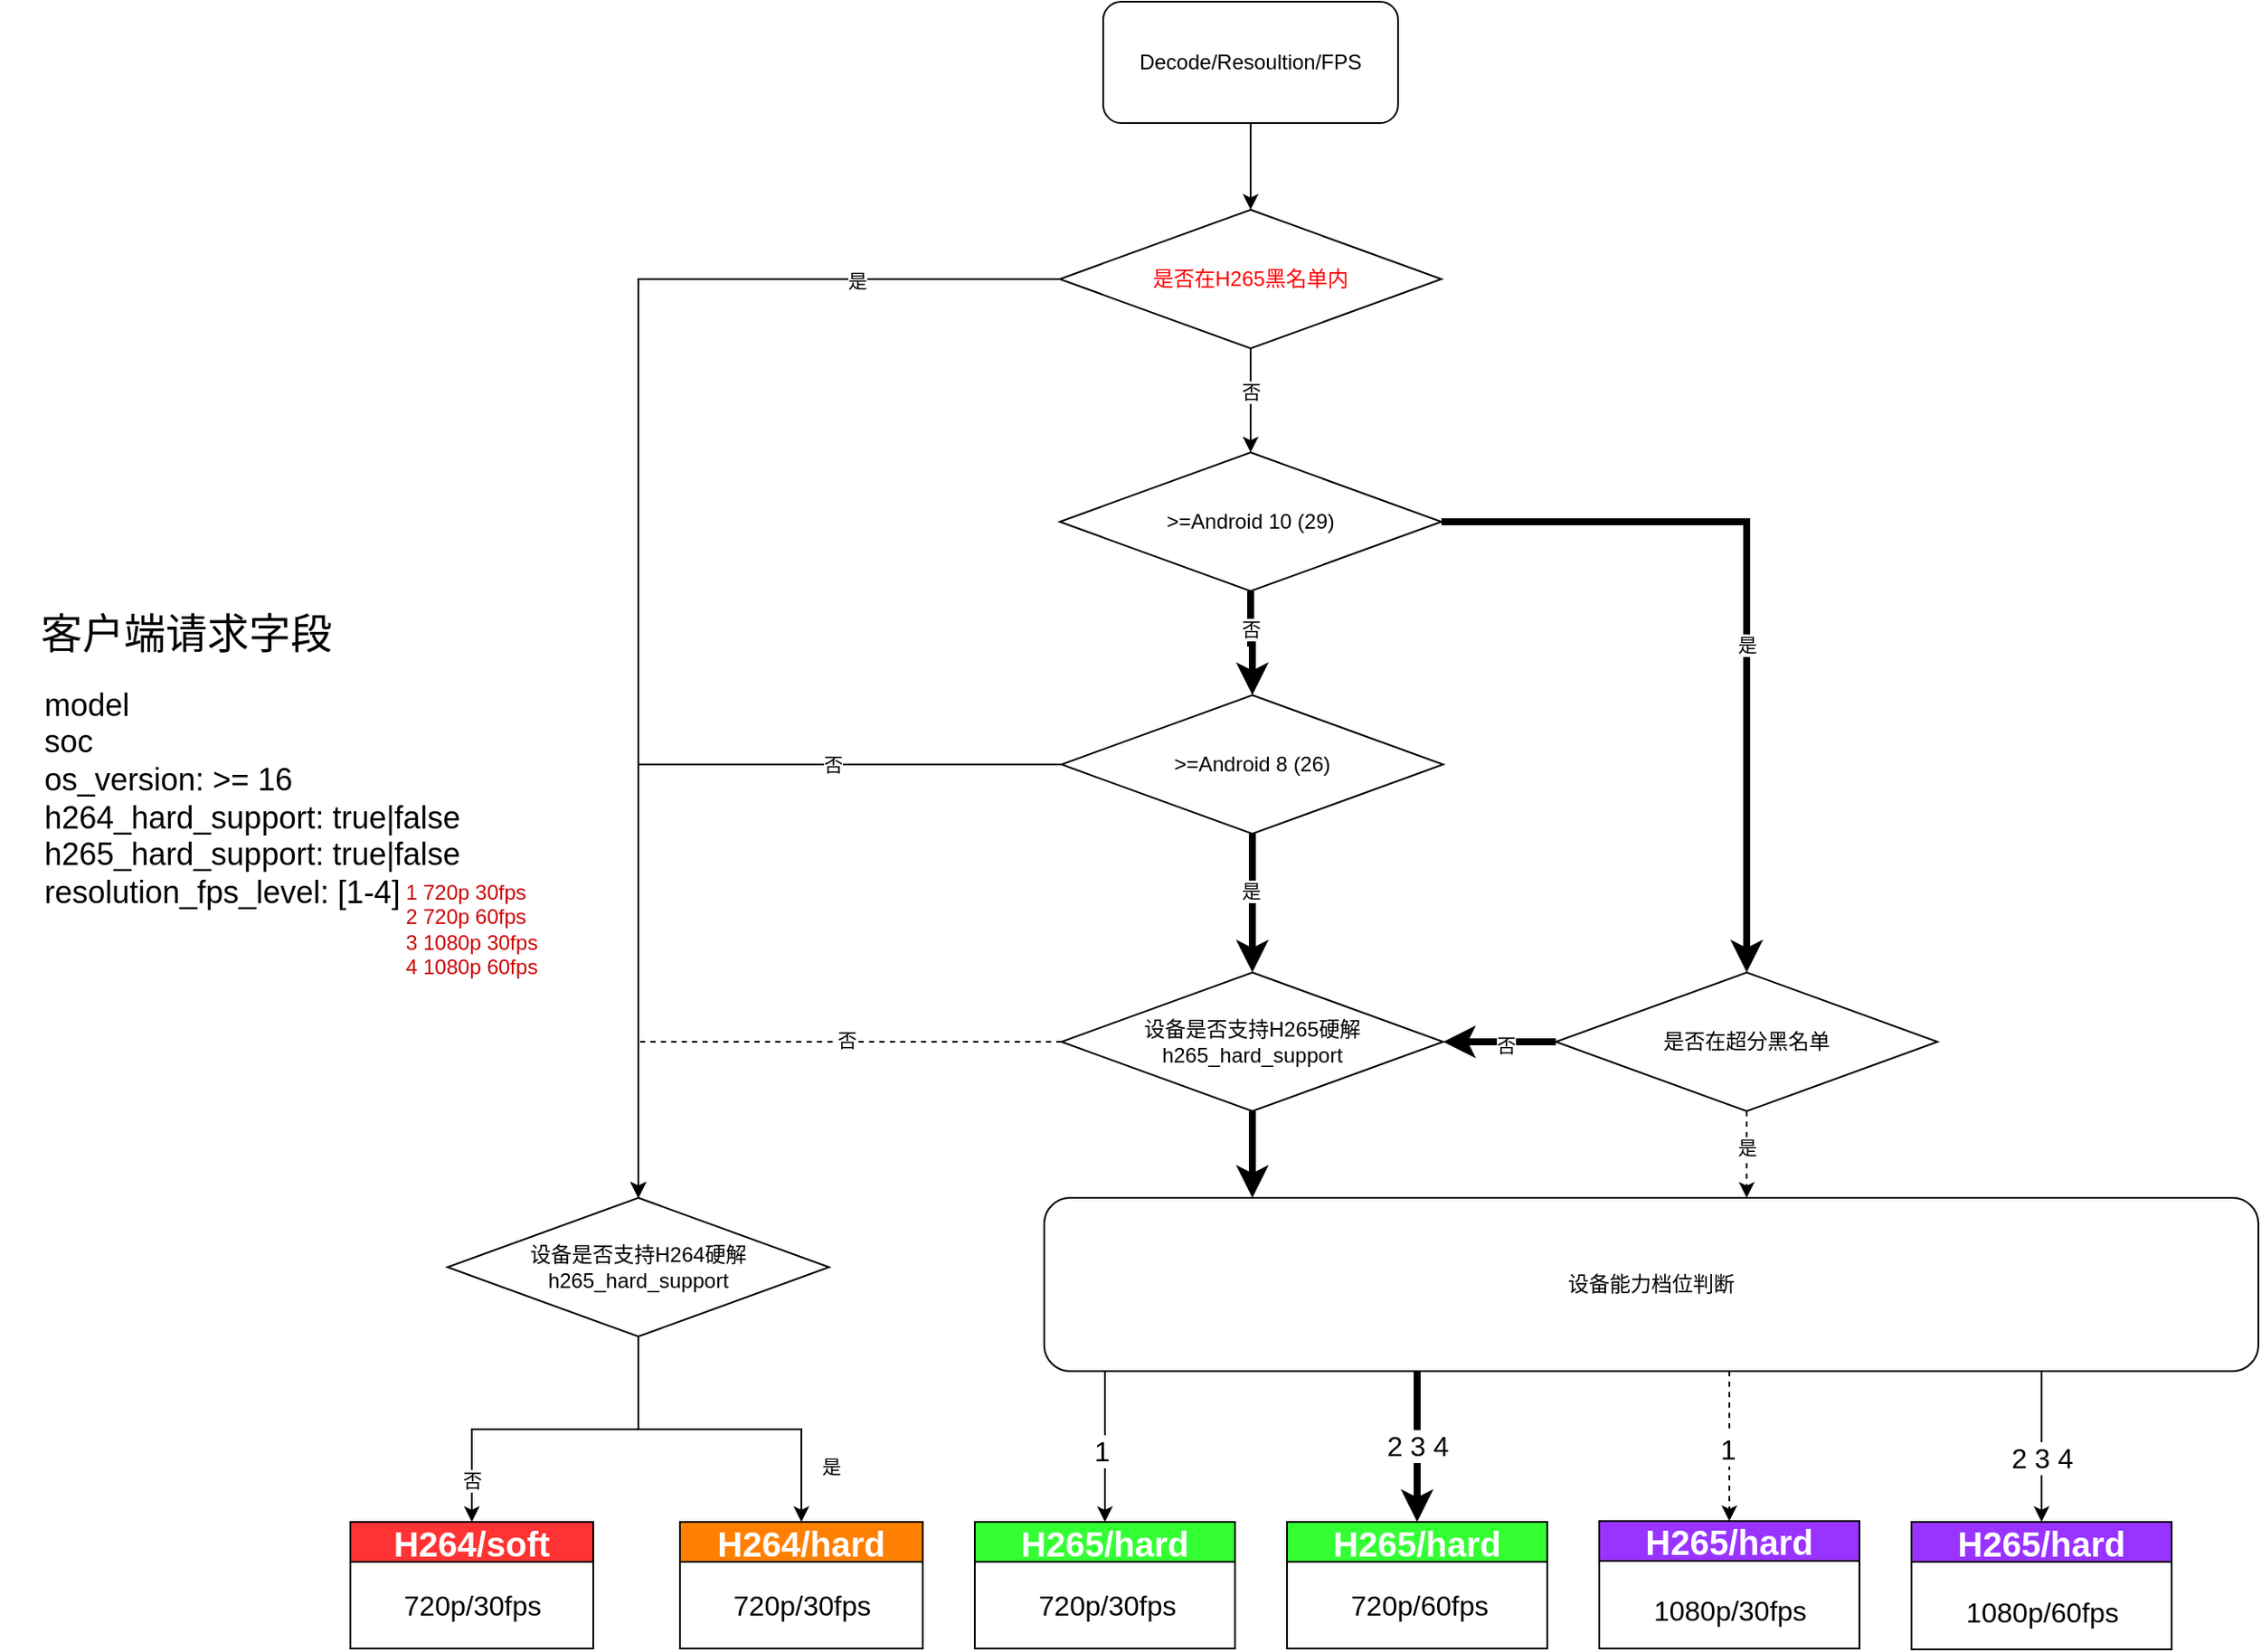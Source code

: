 <mxfile version="24.6.4" type="github">
  <diagram name="第 1 页" id="DrkI4kzzCFAA716JqiaZ">
    <mxGraphModel dx="2069" dy="785" grid="1" gridSize="10" guides="1" tooltips="1" connect="1" arrows="1" fold="1" page="1" pageScale="1" pageWidth="827" pageHeight="1169" math="0" shadow="0">
      <root>
        <mxCell id="0" />
        <mxCell id="1" parent="0" />
        <mxCell id="mLrD8nH62ms3HWDR8Rag-6" style="edgeStyle=orthogonalEdgeStyle;rounded=0;orthogonalLoop=1;jettySize=auto;html=1;entryX=0.5;entryY=0;entryDx=0;entryDy=0;" edge="1" parent="1" source="I8awTcjQjrmb_wT57g81-1" target="mLrD8nH62ms3HWDR8Rag-5">
          <mxGeometry relative="1" as="geometry" />
        </mxCell>
        <mxCell id="I8awTcjQjrmb_wT57g81-1" value="Decode/Resoultion/FPS" style="rounded=1;whiteSpace=wrap;html=1;" parent="1" vertex="1">
          <mxGeometry x="244" y="10" width="170" height="70" as="geometry" />
        </mxCell>
        <mxCell id="I8awTcjQjrmb_wT57g81-21" value="" style="edgeStyle=orthogonalEdgeStyle;rounded=0;orthogonalLoop=1;jettySize=auto;html=1;strokeWidth=4;" parent="1" source="I8awTcjQjrmb_wT57g81-11" target="I8awTcjQjrmb_wT57g81-20" edge="1">
          <mxGeometry relative="1" as="geometry" />
        </mxCell>
        <mxCell id="I8awTcjQjrmb_wT57g81-22" value="否" style="edgeLabel;html=1;align=center;verticalAlign=middle;resizable=0;points=[];" parent="I8awTcjQjrmb_wT57g81-21" vertex="1" connectable="0">
          <mxGeometry x="-0.275" relative="1" as="geometry">
            <mxPoint as="offset" />
          </mxGeometry>
        </mxCell>
        <mxCell id="I8awTcjQjrmb_wT57g81-39" value="" style="edgeStyle=orthogonalEdgeStyle;rounded=0;orthogonalLoop=1;jettySize=auto;html=1;strokeWidth=4;" parent="1" source="I8awTcjQjrmb_wT57g81-11" target="I8awTcjQjrmb_wT57g81-38" edge="1">
          <mxGeometry relative="1" as="geometry" />
        </mxCell>
        <mxCell id="I8awTcjQjrmb_wT57g81-105" value="是" style="edgeLabel;html=1;align=center;verticalAlign=middle;resizable=0;points=[];" parent="I8awTcjQjrmb_wT57g81-39" vertex="1" connectable="0">
          <mxGeometry x="0.132" relative="1" as="geometry">
            <mxPoint as="offset" />
          </mxGeometry>
        </mxCell>
        <mxCell id="I8awTcjQjrmb_wT57g81-11" value="&amp;gt;=Android 10 (29)" style="rhombus;whiteSpace=wrap;html=1;" parent="1" vertex="1">
          <mxGeometry x="219" y="270" width="220" height="80" as="geometry" />
        </mxCell>
        <mxCell id="I8awTcjQjrmb_wT57g81-26" value="" style="edgeStyle=orthogonalEdgeStyle;rounded=0;orthogonalLoop=1;jettySize=auto;html=1;" parent="1" source="I8awTcjQjrmb_wT57g81-20" target="I8awTcjQjrmb_wT57g81-25" edge="1">
          <mxGeometry relative="1" as="geometry" />
        </mxCell>
        <mxCell id="I8awTcjQjrmb_wT57g81-52" value="否" style="edgeLabel;html=1;align=center;verticalAlign=middle;resizable=0;points=[];" parent="I8awTcjQjrmb_wT57g81-26" vertex="1" connectable="0">
          <mxGeometry x="-0.225" relative="1" as="geometry">
            <mxPoint x="59" as="offset" />
          </mxGeometry>
        </mxCell>
        <mxCell id="mLrD8nH62ms3HWDR8Rag-8" style="edgeStyle=orthogonalEdgeStyle;rounded=0;orthogonalLoop=1;jettySize=auto;html=1;strokeWidth=4;" edge="1" parent="1" source="I8awTcjQjrmb_wT57g81-20" target="I8awTcjQjrmb_wT57g81-45">
          <mxGeometry relative="1" as="geometry" />
        </mxCell>
        <mxCell id="mLrD8nH62ms3HWDR8Rag-9" value="是" style="edgeLabel;html=1;align=center;verticalAlign=middle;resizable=0;points=[];" vertex="1" connectable="0" parent="mLrD8nH62ms3HWDR8Rag-8">
          <mxGeometry x="-0.188" y="2" relative="1" as="geometry">
            <mxPoint x="-3" as="offset" />
          </mxGeometry>
        </mxCell>
        <mxCell id="I8awTcjQjrmb_wT57g81-20" value="&amp;gt;=Android 8 (26)" style="rhombus;whiteSpace=wrap;html=1;" parent="1" vertex="1">
          <mxGeometry x="220" y="410" width="220" height="80" as="geometry" />
        </mxCell>
        <mxCell id="I8awTcjQjrmb_wT57g81-86" style="edgeStyle=orthogonalEdgeStyle;rounded=0;orthogonalLoop=1;jettySize=auto;html=1;" parent="1" source="I8awTcjQjrmb_wT57g81-25" target="I8awTcjQjrmb_wT57g81-83" edge="1">
          <mxGeometry relative="1" as="geometry" />
        </mxCell>
        <mxCell id="I8awTcjQjrmb_wT57g81-107" value="否" style="edgeLabel;html=1;align=center;verticalAlign=middle;resizable=0;points=[];" parent="I8awTcjQjrmb_wT57g81-86" vertex="1" connectable="0">
          <mxGeometry x="0.579" y="1" relative="1" as="geometry">
            <mxPoint x="-1" y="18" as="offset" />
          </mxGeometry>
        </mxCell>
        <mxCell id="mLrD8nH62ms3HWDR8Rag-24" style="edgeStyle=orthogonalEdgeStyle;rounded=0;orthogonalLoop=1;jettySize=auto;html=1;" edge="1" parent="1" source="I8awTcjQjrmb_wT57g81-25" target="I8awTcjQjrmb_wT57g81-109">
          <mxGeometry relative="1" as="geometry" />
        </mxCell>
        <mxCell id="mLrD8nH62ms3HWDR8Rag-25" value="是" style="edgeLabel;html=1;align=center;verticalAlign=middle;resizable=0;points=[];" vertex="1" connectable="0" parent="mLrD8nH62ms3HWDR8Rag-24">
          <mxGeometry x="-0.087" y="1" relative="1" as="geometry">
            <mxPoint x="72" y="22" as="offset" />
          </mxGeometry>
        </mxCell>
        <mxCell id="I8awTcjQjrmb_wT57g81-25" value="设备是否支持H264硬解&lt;br&gt;h265_hard_support" style="rhombus;whiteSpace=wrap;html=1;" parent="1" vertex="1">
          <mxGeometry x="-134" y="700" width="220" height="80" as="geometry" />
        </mxCell>
        <mxCell id="I8awTcjQjrmb_wT57g81-101" style="edgeStyle=orthogonalEdgeStyle;rounded=0;orthogonalLoop=1;jettySize=auto;html=1;strokeWidth=4;" parent="1" source="I8awTcjQjrmb_wT57g81-38" target="I8awTcjQjrmb_wT57g81-45" edge="1">
          <mxGeometry relative="1" as="geometry" />
        </mxCell>
        <mxCell id="I8awTcjQjrmb_wT57g81-102" value="否" style="edgeLabel;html=1;align=center;verticalAlign=middle;resizable=0;points=[];" parent="I8awTcjQjrmb_wT57g81-101" vertex="1" connectable="0">
          <mxGeometry x="-0.108" y="2" relative="1" as="geometry">
            <mxPoint as="offset" />
          </mxGeometry>
        </mxCell>
        <mxCell id="mLrD8nH62ms3HWDR8Rag-50" style="edgeStyle=orthogonalEdgeStyle;rounded=0;orthogonalLoop=1;jettySize=auto;html=1;dashed=1;" edge="1" parent="1" source="I8awTcjQjrmb_wT57g81-38" target="mLrD8nH62ms3HWDR8Rag-48">
          <mxGeometry relative="1" as="geometry">
            <Array as="points">
              <mxPoint x="615" y="690" />
              <mxPoint x="615" y="690" />
            </Array>
          </mxGeometry>
        </mxCell>
        <mxCell id="mLrD8nH62ms3HWDR8Rag-57" value="是" style="edgeLabel;html=1;align=center;verticalAlign=middle;resizable=0;points=[];" vertex="1" connectable="0" parent="mLrD8nH62ms3HWDR8Rag-50">
          <mxGeometry x="-0.18" relative="1" as="geometry">
            <mxPoint as="offset" />
          </mxGeometry>
        </mxCell>
        <mxCell id="I8awTcjQjrmb_wT57g81-38" value="&lt;div&gt;&lt;span style=&quot;background-color: initial;&quot;&gt;是否在超分黑名单&lt;/span&gt;&lt;br&gt;&lt;/div&gt;" style="rhombus;whiteSpace=wrap;html=1;" parent="1" vertex="1">
          <mxGeometry x="505" y="570" width="220" height="80" as="geometry" />
        </mxCell>
        <mxCell id="I8awTcjQjrmb_wT57g81-53" style="edgeStyle=orthogonalEdgeStyle;rounded=0;orthogonalLoop=1;jettySize=auto;html=1;entryX=0.5;entryY=0;entryDx=0;entryDy=0;dashed=1;" parent="1" source="I8awTcjQjrmb_wT57g81-45" target="I8awTcjQjrmb_wT57g81-25" edge="1">
          <mxGeometry relative="1" as="geometry" />
        </mxCell>
        <mxCell id="I8awTcjQjrmb_wT57g81-54" value="否" style="edgeLabel;html=1;align=center;verticalAlign=middle;resizable=0;points=[];" parent="I8awTcjQjrmb_wT57g81-53" vertex="1" connectable="0">
          <mxGeometry x="-0.496" y="-1" relative="1" as="geometry">
            <mxPoint x="-40" as="offset" />
          </mxGeometry>
        </mxCell>
        <mxCell id="mLrD8nH62ms3HWDR8Rag-49" style="edgeStyle=orthogonalEdgeStyle;rounded=0;orthogonalLoop=1;jettySize=auto;html=1;strokeWidth=4;" edge="1" parent="1" source="I8awTcjQjrmb_wT57g81-45" target="mLrD8nH62ms3HWDR8Rag-48">
          <mxGeometry relative="1" as="geometry">
            <Array as="points">
              <mxPoint x="330" y="690" />
              <mxPoint x="330" y="690" />
            </Array>
          </mxGeometry>
        </mxCell>
        <mxCell id="I8awTcjQjrmb_wT57g81-45" value="设备是否支持H265硬解&lt;br&gt;h265_hard_support" style="rhombus;whiteSpace=wrap;html=1;" parent="1" vertex="1">
          <mxGeometry x="220" y="570" width="220" height="80" as="geometry" />
        </mxCell>
        <mxCell id="I8awTcjQjrmb_wT57g81-83" value="&lt;font style=&quot;font-size: 20px;&quot;&gt;H264/soft&lt;/font&gt;" style="swimlane;whiteSpace=wrap;html=1;fillColor=#FF3333;startSize=23;fontSize=20;fontColor=#FFFFFF;" parent="1" vertex="1">
          <mxGeometry x="-190" y="887" width="140" height="73" as="geometry" />
        </mxCell>
        <mxCell id="I8awTcjQjrmb_wT57g81-84" value="&lt;font style=&quot;font-size: 16px;&quot;&gt;720p/30fps&lt;br&gt;&lt;/font&gt;" style="text;html=1;align=center;verticalAlign=middle;resizable=0;points=[];autosize=1;strokeColor=none;fillColor=none;" parent="I8awTcjQjrmb_wT57g81-83" vertex="1">
          <mxGeometry x="20" y="33" width="100" height="30" as="geometry" />
        </mxCell>
        <mxCell id="I8awTcjQjrmb_wT57g81-92" value="&lt;font style=&quot;font-size: 20px;&quot;&gt;H265/hard&lt;/font&gt;" style="swimlane;whiteSpace=wrap;html=1;fillColor=#33FF33;startSize=23;fontSize=20;fontColor=#FFFFFF;" parent="1" vertex="1">
          <mxGeometry x="170" y="887" width="150" height="73" as="geometry" />
        </mxCell>
        <mxCell id="mLrD8nH62ms3HWDR8Rag-26" value="&lt;span style=&quot;font-size: 16px;&quot;&gt;720p/30fps&lt;/span&gt;" style="text;html=1;align=center;verticalAlign=middle;resizable=0;points=[];autosize=1;strokeColor=none;fillColor=none;" vertex="1" parent="I8awTcjQjrmb_wT57g81-92">
          <mxGeometry x="26" y="33" width="100" height="30" as="geometry" />
        </mxCell>
        <mxCell id="I8awTcjQjrmb_wT57g81-109" value="&lt;font style=&quot;font-size: 20px;&quot;&gt;H264/hard&lt;/font&gt;" style="swimlane;whiteSpace=wrap;html=1;fillColor=#FF8000;startSize=23;fontSize=20;fontColor=#FFFFFF;" parent="1" vertex="1">
          <mxGeometry y="887" width="140" height="73" as="geometry" />
        </mxCell>
        <mxCell id="I8awTcjQjrmb_wT57g81-110" value="&lt;span style=&quot;font-size: 16px;&quot;&gt;720p/30fps&lt;/span&gt;" style="text;html=1;align=center;verticalAlign=middle;resizable=0;points=[];autosize=1;strokeColor=none;fillColor=none;" parent="I8awTcjQjrmb_wT57g81-109" vertex="1">
          <mxGeometry x="20" y="33" width="100" height="30" as="geometry" />
        </mxCell>
        <mxCell id="mLrD8nH62ms3HWDR8Rag-3" value="" style="group" vertex="1" connectable="0" parent="1">
          <mxGeometry x="-392" y="355" width="342" height="242" as="geometry" />
        </mxCell>
        <mxCell id="mLrD8nH62ms3HWDR8Rag-1" value="" style="group" vertex="1" connectable="0" parent="mLrD8nH62ms3HWDR8Rag-3">
          <mxGeometry y="25" width="342" height="217" as="geometry" />
        </mxCell>
        <mxCell id="I8awTcjQjrmb_wT57g81-71" value="&lt;div style=&quot;text-align: left; font-size: 18px;&quot;&gt;&lt;font style=&quot;font-size: 18px;&quot;&gt;&lt;span style=&quot;background-color: initial;&quot;&gt;model&lt;/span&gt;&lt;br&gt;&lt;/font&gt;&lt;/div&gt;&lt;div style=&quot;text-align: left; font-size: 18px;&quot;&gt;&lt;font style=&quot;font-size: 18px;&quot;&gt;soc&lt;/font&gt;&lt;/div&gt;&lt;div style=&quot;text-align: left; font-size: 18px;&quot;&gt;&lt;font style=&quot;font-size: 18px;&quot;&gt;&lt;font style=&quot;font-size: 18px;&quot;&gt;os_version: &amp;gt;= 16&lt;br&gt;h264_hard_support: true|false&lt;br&gt;h265_hard_support: true|false&lt;br&gt;resolution_fps_level: [1-4]&lt;/font&gt;&lt;br&gt;&lt;/font&gt;&lt;/div&gt;" style="text;html=1;align=center;verticalAlign=middle;resizable=0;points=[];autosize=1;strokeColor=none;fillColor=none;" parent="mLrD8nH62ms3HWDR8Rag-1" vertex="1">
          <mxGeometry x="15" y="20" width="260" height="140" as="geometry" />
        </mxCell>
        <mxCell id="I8awTcjQjrmb_wT57g81-81" value="&lt;font color=&quot;#cc0000&quot; style=&quot;font-size: 12px;&quot;&gt;1 720p 30fps&lt;br style=&quot;&quot;&gt;2 720p 60fps&lt;br style=&quot;&quot;&gt;3 1080p 30fps&lt;br style=&quot;&quot;&gt;4 1080p 60fps&lt;/font&gt;" style="text;html=1;align=left;verticalAlign=middle;resizable=0;points=[];autosize=1;strokeColor=none;fillColor=none;" parent="mLrD8nH62ms3HWDR8Rag-1" vertex="1">
          <mxGeometry x="232" y="130" width="100" height="70" as="geometry" />
        </mxCell>
        <mxCell id="mLrD8nH62ms3HWDR8Rag-2" value="&lt;font style=&quot;font-size: 24px;&quot;&gt;客户端请求字段&lt;/font&gt;" style="text;html=1;align=center;verticalAlign=middle;resizable=0;points=[];autosize=1;strokeColor=none;fillColor=none;" vertex="1" parent="mLrD8nH62ms3HWDR8Rag-3">
          <mxGeometry x="12" width="190" height="40" as="geometry" />
        </mxCell>
        <mxCell id="mLrD8nH62ms3HWDR8Rag-7" style="edgeStyle=orthogonalEdgeStyle;rounded=0;orthogonalLoop=1;jettySize=auto;html=1;entryX=0.5;entryY=0;entryDx=0;entryDy=0;" edge="1" parent="1" source="mLrD8nH62ms3HWDR8Rag-5" target="I8awTcjQjrmb_wT57g81-11">
          <mxGeometry relative="1" as="geometry" />
        </mxCell>
        <mxCell id="mLrD8nH62ms3HWDR8Rag-10" value="否" style="edgeLabel;html=1;align=center;verticalAlign=middle;resizable=0;points=[];" vertex="1" connectable="0" parent="mLrD8nH62ms3HWDR8Rag-7">
          <mxGeometry x="-0.183" y="2" relative="1" as="geometry">
            <mxPoint x="-2" as="offset" />
          </mxGeometry>
        </mxCell>
        <mxCell id="mLrD8nH62ms3HWDR8Rag-11" style="edgeStyle=orthogonalEdgeStyle;rounded=0;orthogonalLoop=1;jettySize=auto;html=1;entryX=0.5;entryY=0;entryDx=0;entryDy=0;" edge="1" parent="1" source="mLrD8nH62ms3HWDR8Rag-5" target="I8awTcjQjrmb_wT57g81-25">
          <mxGeometry relative="1" as="geometry" />
        </mxCell>
        <mxCell id="mLrD8nH62ms3HWDR8Rag-12" value="是" style="edgeLabel;html=1;align=center;verticalAlign=middle;resizable=0;points=[];" vertex="1" connectable="0" parent="mLrD8nH62ms3HWDR8Rag-11">
          <mxGeometry x="-0.696" y="4" relative="1" as="geometry">
            <mxPoint y="-3" as="offset" />
          </mxGeometry>
        </mxCell>
        <mxCell id="mLrD8nH62ms3HWDR8Rag-5" value="&lt;font color=&quot;#ff0000&quot;&gt;是否在H265黑名单内&lt;/font&gt;" style="rhombus;whiteSpace=wrap;html=1;" vertex="1" parent="1">
          <mxGeometry x="219" y="130" width="220" height="80" as="geometry" />
        </mxCell>
        <mxCell id="mLrD8nH62ms3HWDR8Rag-32" value="&lt;font style=&quot;font-size: 20px;&quot;&gt;H265/hard&lt;/font&gt;" style="swimlane;whiteSpace=wrap;html=1;fillColor=#33FF33;startSize=23;fontSize=20;fontColor=#FFFFFF;" vertex="1" parent="1">
          <mxGeometry x="350" y="887" width="150" height="73" as="geometry" />
        </mxCell>
        <mxCell id="mLrD8nH62ms3HWDR8Rag-33" value="&lt;span style=&quot;font-size: 16px;&quot;&gt;720p/60fps&lt;/span&gt;" style="text;html=1;align=center;verticalAlign=middle;resizable=0;points=[];autosize=1;strokeColor=none;fillColor=none;" vertex="1" parent="mLrD8nH62ms3HWDR8Rag-32">
          <mxGeometry x="26" y="33" width="100" height="30" as="geometry" />
        </mxCell>
        <mxCell id="mLrD8nH62ms3HWDR8Rag-44" value="&lt;font style=&quot;font-size: 20px;&quot;&gt;H265/hard&lt;/font&gt;" style="swimlane;whiteSpace=wrap;html=1;fillColor=#9933FF;startSize=23;fontSize=20;fontColor=#FFFFFF;" vertex="1" parent="1">
          <mxGeometry x="710" y="887" width="150" height="73.5" as="geometry" />
        </mxCell>
        <mxCell id="mLrD8nH62ms3HWDR8Rag-45" value="&lt;span style=&quot;font-size: 16px;&quot;&gt;1080p/60fps&lt;/span&gt;" style="text;html=1;align=center;verticalAlign=middle;resizable=0;points=[];autosize=1;strokeColor=none;fillColor=none;" vertex="1" parent="mLrD8nH62ms3HWDR8Rag-44">
          <mxGeometry x="20" y="36.5" width="110" height="30" as="geometry" />
        </mxCell>
        <mxCell id="mLrD8nH62ms3HWDR8Rag-46" value="&lt;font style=&quot;font-size: 20px;&quot;&gt;H265/hard&lt;/font&gt;" style="swimlane;whiteSpace=wrap;html=1;fillColor=#9933FF;startSize=23;fontSize=20;fontColor=#FFFFFF;" vertex="1" parent="1">
          <mxGeometry x="530" y="886.5" width="150" height="73.5" as="geometry" />
        </mxCell>
        <mxCell id="mLrD8nH62ms3HWDR8Rag-47" value="&lt;span style=&quot;font-size: 16px;&quot;&gt;1080p/30fps&lt;/span&gt;" style="text;html=1;align=center;verticalAlign=middle;resizable=0;points=[];autosize=1;strokeColor=none;fillColor=none;" vertex="1" parent="mLrD8nH62ms3HWDR8Rag-46">
          <mxGeometry x="20" y="36.5" width="110" height="30" as="geometry" />
        </mxCell>
        <mxCell id="mLrD8nH62ms3HWDR8Rag-51" style="edgeStyle=orthogonalEdgeStyle;rounded=0;orthogonalLoop=1;jettySize=auto;html=1;" edge="1" parent="1" source="mLrD8nH62ms3HWDR8Rag-48" target="I8awTcjQjrmb_wT57g81-92">
          <mxGeometry relative="1" as="geometry">
            <Array as="points">
              <mxPoint x="245" y="830" />
              <mxPoint x="245" y="830" />
            </Array>
          </mxGeometry>
        </mxCell>
        <mxCell id="mLrD8nH62ms3HWDR8Rag-52" value="1" style="edgeLabel;html=1;align=center;verticalAlign=middle;resizable=0;points=[];fontSize=16;" vertex="1" connectable="0" parent="mLrD8nH62ms3HWDR8Rag-51">
          <mxGeometry x="-0.175" y="-2" relative="1" as="geometry">
            <mxPoint y="10" as="offset" />
          </mxGeometry>
        </mxCell>
        <mxCell id="mLrD8nH62ms3HWDR8Rag-53" style="edgeStyle=orthogonalEdgeStyle;rounded=0;orthogonalLoop=1;jettySize=auto;html=1;strokeWidth=4;" edge="1" parent="1" source="mLrD8nH62ms3HWDR8Rag-48" target="mLrD8nH62ms3HWDR8Rag-32">
          <mxGeometry relative="1" as="geometry">
            <Array as="points">
              <mxPoint x="425" y="820" />
              <mxPoint x="425" y="820" />
            </Array>
          </mxGeometry>
        </mxCell>
        <mxCell id="mLrD8nH62ms3HWDR8Rag-56" value="&lt;font style=&quot;font-size: 16px;&quot;&gt;2 3 4&lt;/font&gt;" style="edgeLabel;html=1;align=center;verticalAlign=middle;resizable=0;points=[];" vertex="1" connectable="0" parent="mLrD8nH62ms3HWDR8Rag-53">
          <mxGeometry x="-0.011" relative="1" as="geometry">
            <mxPoint as="offset" />
          </mxGeometry>
        </mxCell>
        <mxCell id="mLrD8nH62ms3HWDR8Rag-58" style="edgeStyle=orthogonalEdgeStyle;rounded=0;orthogonalLoop=1;jettySize=auto;html=1;dashed=1;" edge="1" parent="1" source="mLrD8nH62ms3HWDR8Rag-48" target="mLrD8nH62ms3HWDR8Rag-46">
          <mxGeometry relative="1" as="geometry">
            <Array as="points">
              <mxPoint x="605" y="820" />
              <mxPoint x="605" y="820" />
            </Array>
          </mxGeometry>
        </mxCell>
        <mxCell id="mLrD8nH62ms3HWDR8Rag-60" value="&lt;font style=&quot;font-size: 16px;&quot;&gt;1&lt;/font&gt;" style="edgeLabel;html=1;align=center;verticalAlign=middle;resizable=0;points=[];" vertex="1" connectable="0" parent="mLrD8nH62ms3HWDR8Rag-58">
          <mxGeometry x="0.052" y="-2" relative="1" as="geometry">
            <mxPoint x="1" y="-1" as="offset" />
          </mxGeometry>
        </mxCell>
        <mxCell id="mLrD8nH62ms3HWDR8Rag-59" style="edgeStyle=orthogonalEdgeStyle;rounded=0;orthogonalLoop=1;jettySize=auto;html=1;" edge="1" parent="1" source="mLrD8nH62ms3HWDR8Rag-48" target="mLrD8nH62ms3HWDR8Rag-44">
          <mxGeometry relative="1" as="geometry">
            <Array as="points">
              <mxPoint x="785" y="820" />
              <mxPoint x="785" y="820" />
            </Array>
          </mxGeometry>
        </mxCell>
        <mxCell id="mLrD8nH62ms3HWDR8Rag-61" value="2 3 4" style="edgeLabel;html=1;align=center;verticalAlign=middle;resizable=0;points=[];fontSize=16;" vertex="1" connectable="0" parent="mLrD8nH62ms3HWDR8Rag-59">
          <mxGeometry x="-0.069" relative="1" as="geometry">
            <mxPoint y="9" as="offset" />
          </mxGeometry>
        </mxCell>
        <mxCell id="mLrD8nH62ms3HWDR8Rag-48" value="设备能力档位判断" style="rounded=1;whiteSpace=wrap;html=1;" vertex="1" parent="1">
          <mxGeometry x="210" y="700" width="700" height="100" as="geometry" />
        </mxCell>
      </root>
    </mxGraphModel>
  </diagram>
</mxfile>
